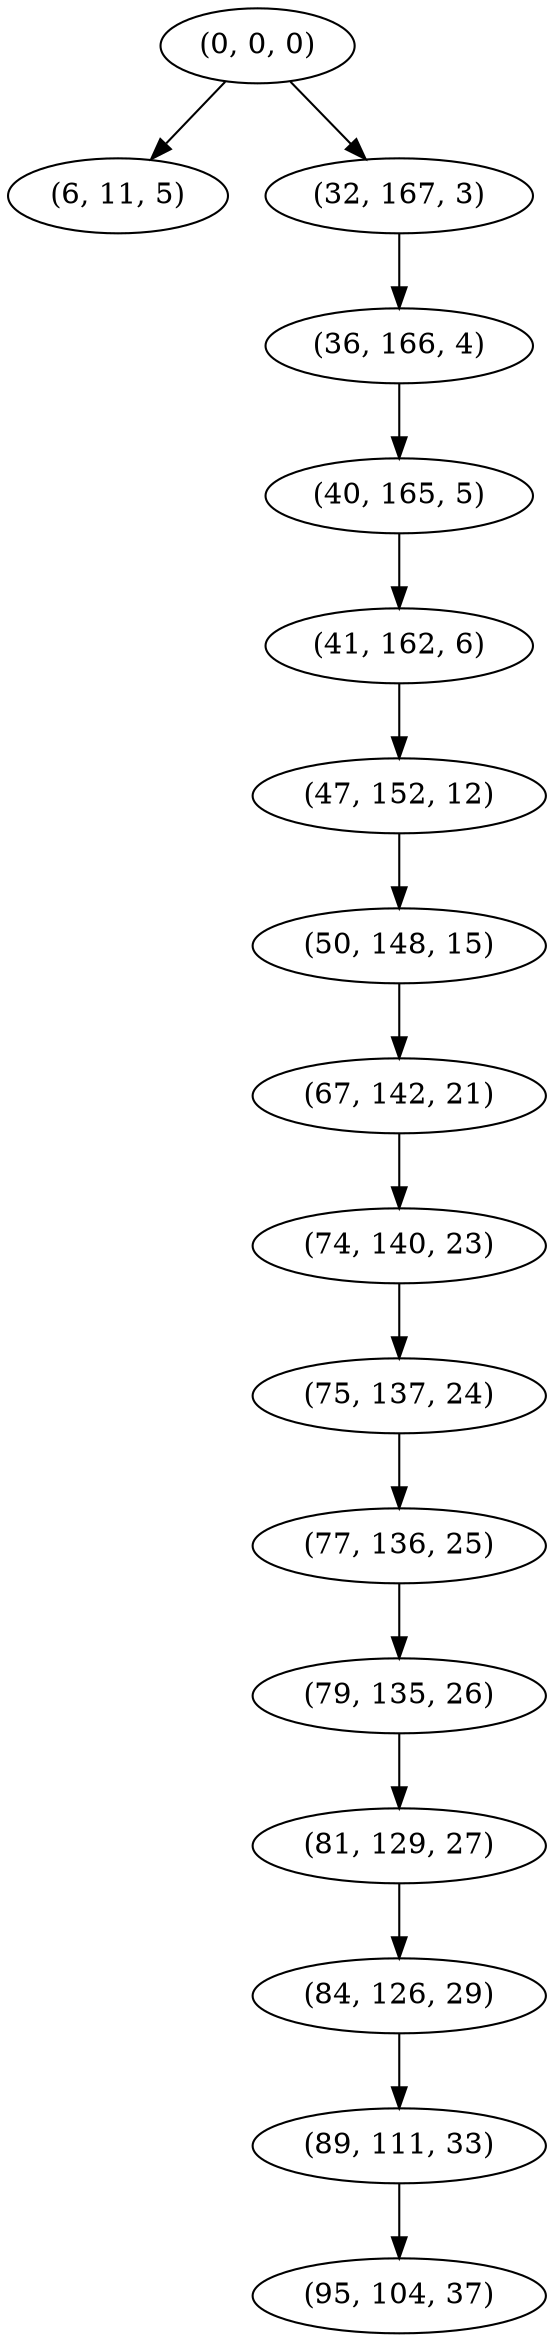 digraph tree {
    "(0, 0, 0)";
    "(6, 11, 5)";
    "(32, 167, 3)";
    "(36, 166, 4)";
    "(40, 165, 5)";
    "(41, 162, 6)";
    "(47, 152, 12)";
    "(50, 148, 15)";
    "(67, 142, 21)";
    "(74, 140, 23)";
    "(75, 137, 24)";
    "(77, 136, 25)";
    "(79, 135, 26)";
    "(81, 129, 27)";
    "(84, 126, 29)";
    "(89, 111, 33)";
    "(95, 104, 37)";
    "(0, 0, 0)" -> "(6, 11, 5)";
    "(0, 0, 0)" -> "(32, 167, 3)";
    "(32, 167, 3)" -> "(36, 166, 4)";
    "(36, 166, 4)" -> "(40, 165, 5)";
    "(40, 165, 5)" -> "(41, 162, 6)";
    "(41, 162, 6)" -> "(47, 152, 12)";
    "(47, 152, 12)" -> "(50, 148, 15)";
    "(50, 148, 15)" -> "(67, 142, 21)";
    "(67, 142, 21)" -> "(74, 140, 23)";
    "(74, 140, 23)" -> "(75, 137, 24)";
    "(75, 137, 24)" -> "(77, 136, 25)";
    "(77, 136, 25)" -> "(79, 135, 26)";
    "(79, 135, 26)" -> "(81, 129, 27)";
    "(81, 129, 27)" -> "(84, 126, 29)";
    "(84, 126, 29)" -> "(89, 111, 33)";
    "(89, 111, 33)" -> "(95, 104, 37)";
}
